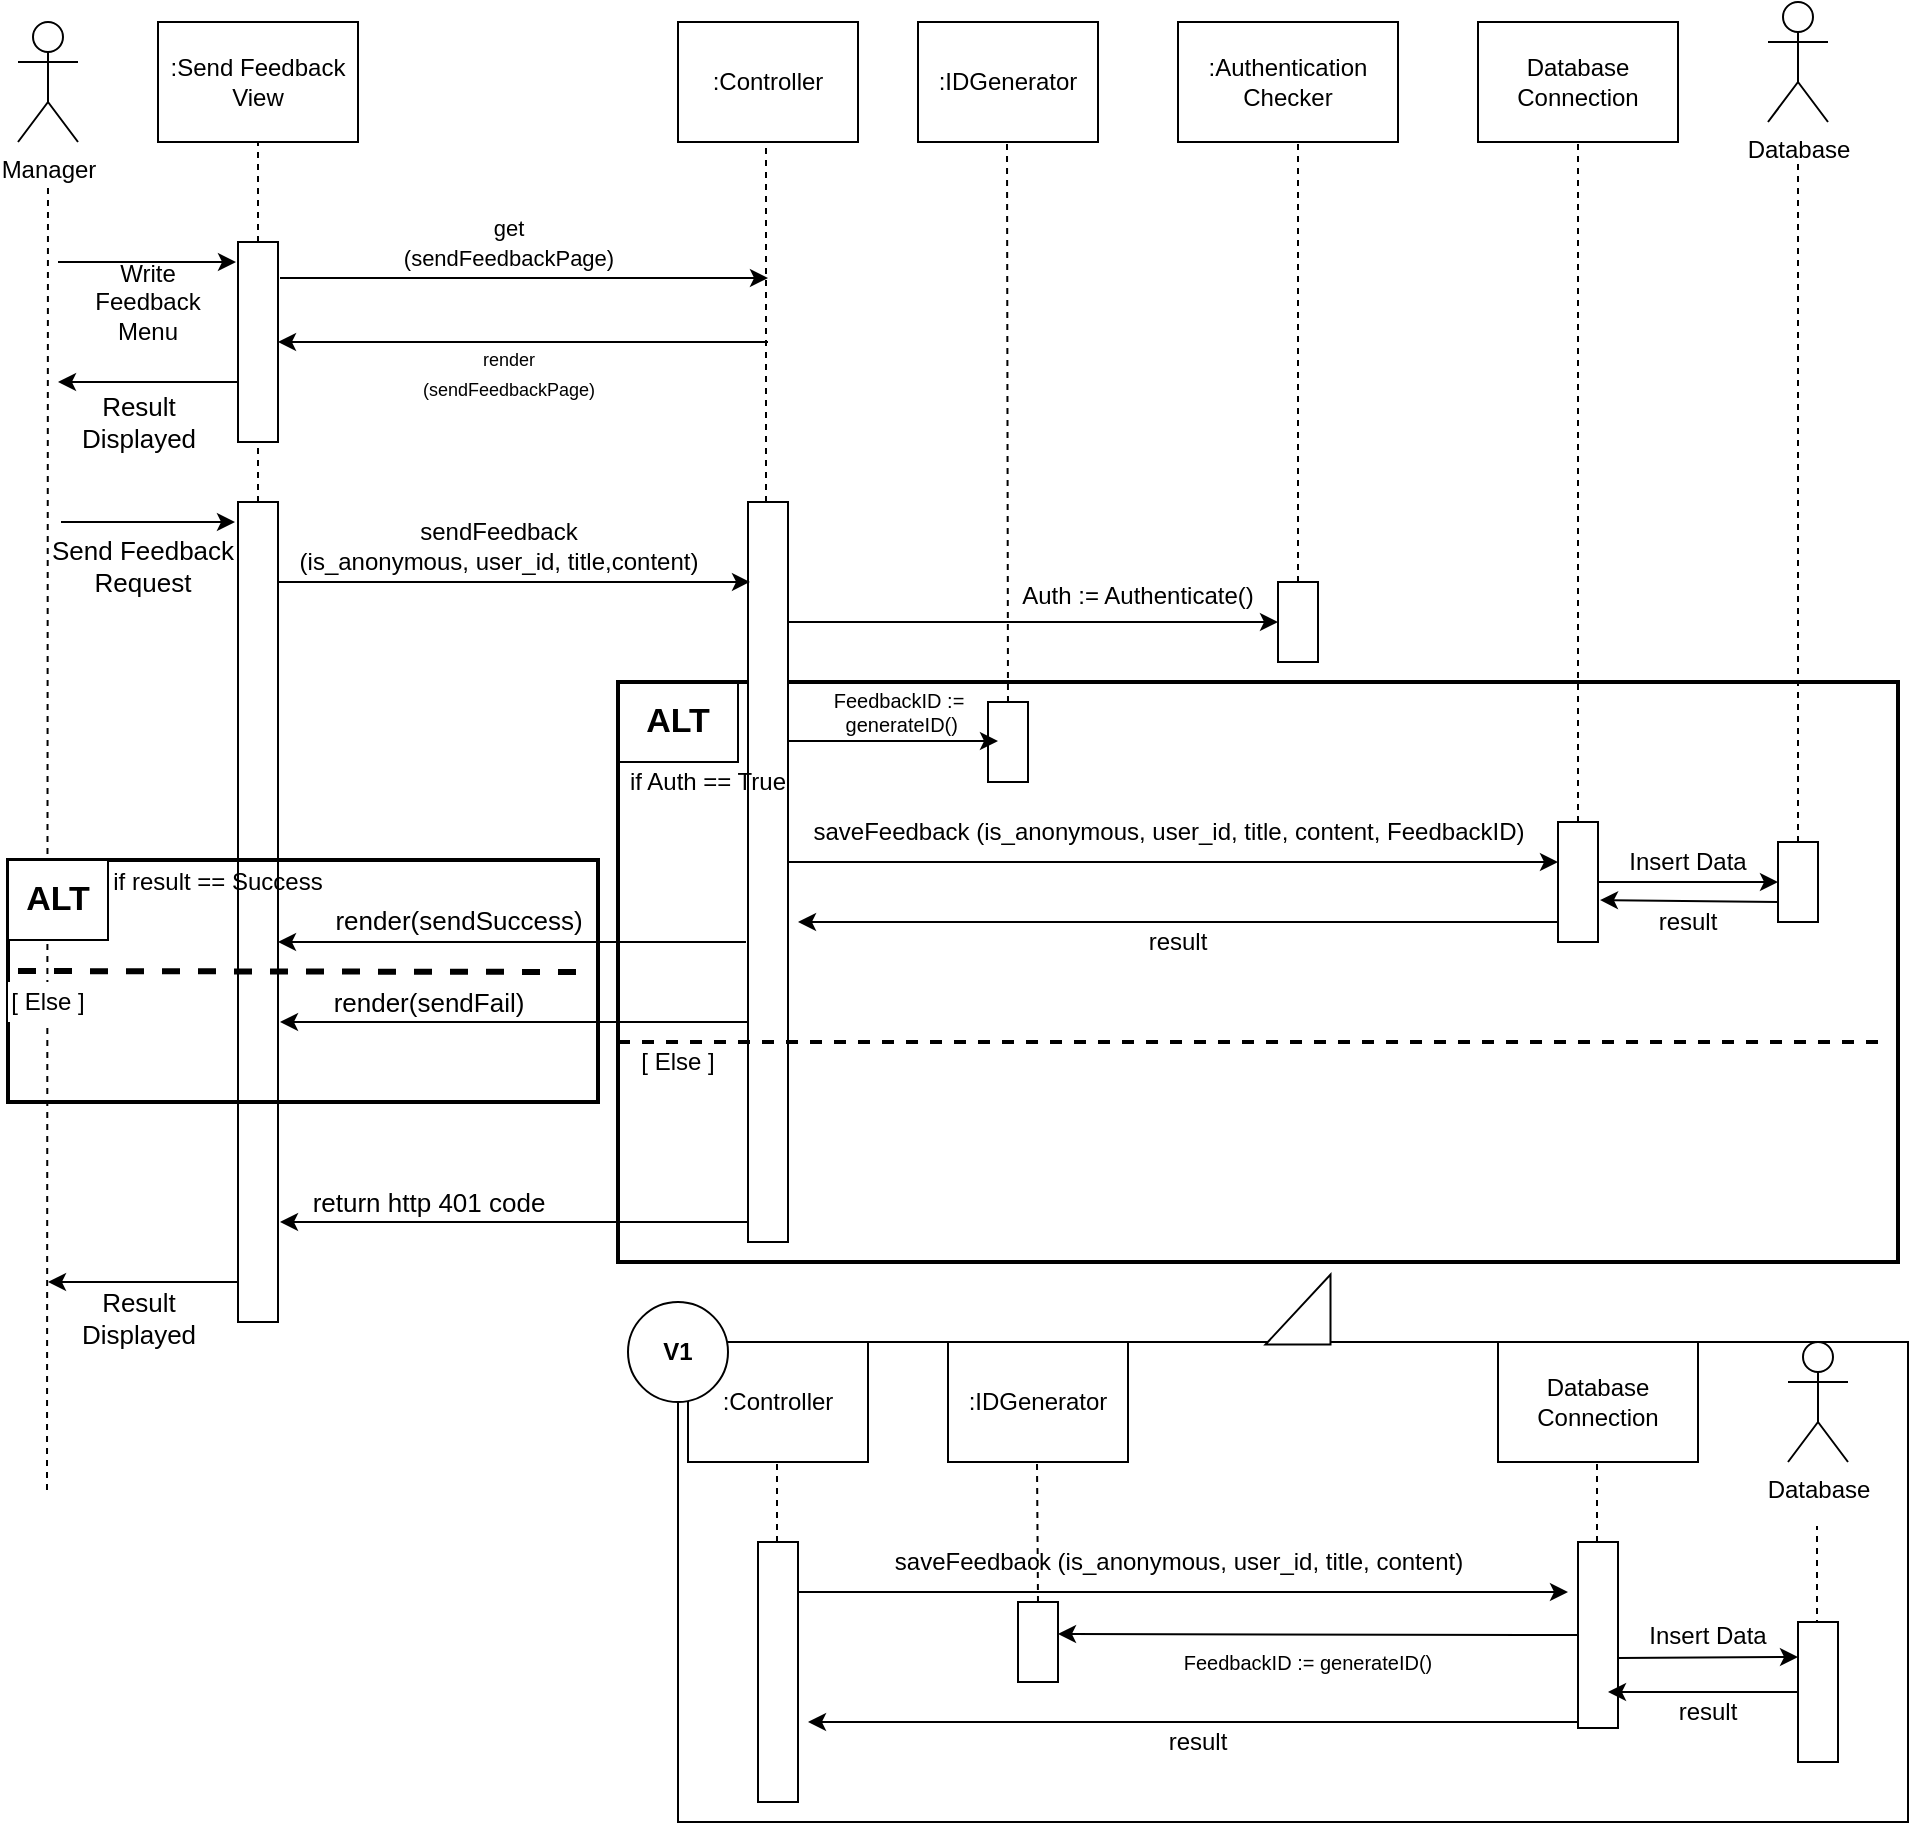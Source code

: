 <mxfile version="14.6.13" type="device"><diagram id="4oCDw5amo-QldI463L3G" name="Page-1"><mxGraphModel dx="946" dy="478" grid="1" gridSize="10" guides="1" tooltips="1" connect="1" arrows="1" fold="1" page="1" pageScale="1" pageWidth="1169" pageHeight="1654" math="0" shadow="0"><root><mxCell id="0"/><mxCell id="1" parent="0"/><mxCell id="RWIcbAzxXElQyo6UJgcU-95" value="" style="rounded=0;whiteSpace=wrap;html=1;fillColor=none;" vertex="1" parent="1"><mxGeometry x="345" y="780" width="615" height="240" as="geometry"/></mxCell><mxCell id="RWIcbAzxXElQyo6UJgcU-96" value=":Controller" style="rounded=0;whiteSpace=wrap;html=1;" vertex="1" parent="1"><mxGeometry x="350" y="780" width="90" height="60" as="geometry"/></mxCell><mxCell id="RWIcbAzxXElQyo6UJgcU-97" value="" style="verticalLabelPosition=bottom;verticalAlign=top;html=1;shape=mxgraph.basic.orthogonal_triangle;fillColor=#ffffff;rotation=-90;" vertex="1" parent="1"><mxGeometry x="637.5" y="747.5" width="35" height="32.5" as="geometry"/></mxCell><mxCell id="RWIcbAzxXElQyo6UJgcU-98" value="" style="rounded=0;whiteSpace=wrap;html=1;fontSize=10;fillColor=none;strokeWidth=2;" vertex="1" parent="1"><mxGeometry x="315" y="450" width="640" height="290" as="geometry"/></mxCell><mxCell id="RWIcbAzxXElQyo6UJgcU-99" value="Manager" style="shape=umlActor;verticalLabelPosition=bottom;verticalAlign=top;html=1;outlineConnect=0;" vertex="1" parent="1"><mxGeometry x="15" y="120" width="30" height="60" as="geometry"/></mxCell><mxCell id="RWIcbAzxXElQyo6UJgcU-100" value="" style="endArrow=none;dashed=1;html=1;" edge="1" parent="1"><mxGeometry width="50" height="50" relative="1" as="geometry"><mxPoint x="29.5" y="854" as="sourcePoint"/><mxPoint x="30" y="200" as="targetPoint"/></mxGeometry></mxCell><mxCell id="RWIcbAzxXElQyo6UJgcU-101" value=":Send Feedback&lt;br&gt;View" style="rounded=0;whiteSpace=wrap;html=1;" vertex="1" parent="1"><mxGeometry x="85" y="120" width="100" height="60" as="geometry"/></mxCell><mxCell id="RWIcbAzxXElQyo6UJgcU-102" value="" style="rounded=0;whiteSpace=wrap;html=1;" vertex="1" parent="1"><mxGeometry x="125" y="230" width="20" height="100" as="geometry"/></mxCell><mxCell id="RWIcbAzxXElQyo6UJgcU-103" value="" style="endArrow=classic;html=1;" edge="1" parent="1"><mxGeometry width="50" height="50" relative="1" as="geometry"><mxPoint x="146" y="248" as="sourcePoint"/><mxPoint x="390" y="248" as="targetPoint"/></mxGeometry></mxCell><mxCell id="RWIcbAzxXElQyo6UJgcU-104" value="&lt;font style=&quot;font-size: 11px&quot;&gt;get&lt;br&gt;(sendFeedbackPage)&lt;/font&gt;" style="text;html=1;align=center;verticalAlign=middle;resizable=0;points=[];autosize=1;strokeColor=none;" vertex="1" parent="1"><mxGeometry x="200" y="210" width="120" height="40" as="geometry"/></mxCell><mxCell id="RWIcbAzxXElQyo6UJgcU-105" value="" style="endArrow=classic;html=1;" edge="1" parent="1"><mxGeometry width="50" height="50" relative="1" as="geometry"><mxPoint x="390" y="280" as="sourcePoint"/><mxPoint x="145" y="280" as="targetPoint"/></mxGeometry></mxCell><mxCell id="RWIcbAzxXElQyo6UJgcU-106" value="&lt;font style=&quot;font-size: 9px&quot;&gt;render&lt;br&gt;(sendFeedbackPage)&lt;/font&gt;" style="text;html=1;align=center;verticalAlign=middle;resizable=0;points=[];autosize=1;strokeColor=none;" vertex="1" parent="1"><mxGeometry x="205" y="280" width="110" height="30" as="geometry"/></mxCell><mxCell id="RWIcbAzxXElQyo6UJgcU-107" value="" style="endArrow=none;dashed=1;html=1;exitX=0.5;exitY=0;exitDx=0;exitDy=0;" edge="1" parent="1" source="RWIcbAzxXElQyo6UJgcU-102"><mxGeometry width="50" height="50" relative="1" as="geometry"><mxPoint x="85" y="230" as="sourcePoint"/><mxPoint x="135" y="180" as="targetPoint"/></mxGeometry></mxCell><mxCell id="RWIcbAzxXElQyo6UJgcU-108" value="" style="endArrow=classic;html=1;" edge="1" parent="1"><mxGeometry width="50" height="50" relative="1" as="geometry"><mxPoint x="125" y="300" as="sourcePoint"/><mxPoint x="35" y="300" as="targetPoint"/></mxGeometry></mxCell><mxCell id="RWIcbAzxXElQyo6UJgcU-109" value="&lt;font style=&quot;font-size: 13px;&quot;&gt;Result&lt;br style=&quot;font-size: 13px;&quot;&gt;Displayed&lt;br style=&quot;font-size: 13px;&quot;&gt;&lt;/font&gt;" style="text;html=1;align=center;verticalAlign=middle;resizable=0;points=[];autosize=1;strokeColor=none;fontSize=13;" vertex="1" parent="1"><mxGeometry x="40" y="300" width="70" height="40" as="geometry"/></mxCell><mxCell id="RWIcbAzxXElQyo6UJgcU-110" value="" style="rounded=0;whiteSpace=wrap;html=1;" vertex="1" parent="1"><mxGeometry x="125" y="360" width="20" height="410" as="geometry"/></mxCell><mxCell id="RWIcbAzxXElQyo6UJgcU-111" value="" style="endArrow=none;dashed=1;html=1;exitX=0.5;exitY=0;exitDx=0;exitDy=0;" edge="1" parent="1" source="RWIcbAzxXElQyo6UJgcU-110"><mxGeometry width="50" height="50" relative="1" as="geometry"><mxPoint x="85" y="380" as="sourcePoint"/><mxPoint x="135" y="330" as="targetPoint"/></mxGeometry></mxCell><mxCell id="RWIcbAzxXElQyo6UJgcU-112" value="Write Feedback Menu" style="text;html=1;strokeColor=none;fillColor=none;align=center;verticalAlign=middle;whiteSpace=wrap;rounded=0;" vertex="1" parent="1"><mxGeometry x="45" y="250" width="70" height="20" as="geometry"/></mxCell><mxCell id="RWIcbAzxXElQyo6UJgcU-113" value="" style="endArrow=classic;html=1;entryX=-0.05;entryY=0.1;entryDx=0;entryDy=0;entryPerimeter=0;" edge="1" parent="1" target="RWIcbAzxXElQyo6UJgcU-102"><mxGeometry width="50" height="50" relative="1" as="geometry"><mxPoint x="35" y="240" as="sourcePoint"/><mxPoint x="85" y="190" as="targetPoint"/></mxGeometry></mxCell><mxCell id="RWIcbAzxXElQyo6UJgcU-114" value="" style="endArrow=classic;html=1;" edge="1" parent="1"><mxGeometry width="50" height="50" relative="1" as="geometry"><mxPoint x="36.5" y="370" as="sourcePoint"/><mxPoint x="123.5" y="370" as="targetPoint"/></mxGeometry></mxCell><mxCell id="RWIcbAzxXElQyo6UJgcU-115" value="&lt;font style=&quot;font-size: 13px&quot;&gt;Send Feedback&lt;br&gt;Request&lt;br style=&quot;font-size: 13px&quot;&gt;&lt;/font&gt;" style="text;html=1;align=center;verticalAlign=middle;resizable=0;points=[];autosize=1;strokeColor=none;fontSize=13;" vertex="1" parent="1"><mxGeometry x="21.5" y="372" width="110" height="40" as="geometry"/></mxCell><mxCell id="RWIcbAzxXElQyo6UJgcU-116" value=":Controller" style="rounded=0;whiteSpace=wrap;html=1;" vertex="1" parent="1"><mxGeometry x="345" y="120" width="90" height="60" as="geometry"/></mxCell><mxCell id="RWIcbAzxXElQyo6UJgcU-117" value="" style="endArrow=none;dashed=1;html=1;" edge="1" parent="1"><mxGeometry width="50" height="50" relative="1" as="geometry"><mxPoint x="389" y="360" as="sourcePoint"/><mxPoint x="389" y="180" as="targetPoint"/></mxGeometry></mxCell><mxCell id="RWIcbAzxXElQyo6UJgcU-118" value="" style="rounded=0;whiteSpace=wrap;html=1;" vertex="1" parent="1"><mxGeometry x="380" y="360" width="20" height="370" as="geometry"/></mxCell><mxCell id="RWIcbAzxXElQyo6UJgcU-119" value="" style="endArrow=classic;html=1;entryX=0.05;entryY=0.108;entryDx=0;entryDy=0;entryPerimeter=0;" edge="1" parent="1" target="RWIcbAzxXElQyo6UJgcU-118"><mxGeometry width="50" height="50" relative="1" as="geometry"><mxPoint x="145" y="400" as="sourcePoint"/><mxPoint x="195" y="350" as="targetPoint"/></mxGeometry></mxCell><mxCell id="RWIcbAzxXElQyo6UJgcU-120" value="sendFeedback&lt;br&gt;(is_anonymous, user_id, title,content)" style="text;html=1;align=center;verticalAlign=middle;resizable=0;points=[];autosize=1;strokeColor=none;fillColor=#FFFFFF;" vertex="1" parent="1"><mxGeometry x="150" y="367" width="210" height="30" as="geometry"/></mxCell><mxCell id="RWIcbAzxXElQyo6UJgcU-121" value=":IDGenerator" style="rounded=0;whiteSpace=wrap;html=1;" vertex="1" parent="1"><mxGeometry x="465" y="120" width="90" height="60" as="geometry"/></mxCell><mxCell id="RWIcbAzxXElQyo6UJgcU-122" value="" style="rounded=0;whiteSpace=wrap;html=1;" vertex="1" parent="1"><mxGeometry x="500" y="460" width="20" height="40" as="geometry"/></mxCell><mxCell id="RWIcbAzxXElQyo6UJgcU-123" value="" style="endArrow=none;dashed=1;html=1;exitX=0.5;exitY=0;exitDx=0;exitDy=0;" edge="1" parent="1" source="RWIcbAzxXElQyo6UJgcU-122"><mxGeometry width="50" height="50" relative="1" as="geometry"><mxPoint x="509.5" y="360" as="sourcePoint"/><mxPoint x="509.5" y="180" as="targetPoint"/></mxGeometry></mxCell><mxCell id="RWIcbAzxXElQyo6UJgcU-124" value="" style="endArrow=classic;html=1;" edge="1" parent="1"><mxGeometry width="50" height="50" relative="1" as="geometry"><mxPoint x="400" y="479.5" as="sourcePoint"/><mxPoint x="505" y="479.5" as="targetPoint"/></mxGeometry></mxCell><mxCell id="RWIcbAzxXElQyo6UJgcU-125" value="FeedbackID :=&lt;br&gt;&amp;nbsp;generateID()" style="text;html=1;align=center;verticalAlign=middle;resizable=0;points=[];autosize=1;strokeColor=none;fontSize=10;" vertex="1" parent="1"><mxGeometry x="415" y="450" width="80" height="30" as="geometry"/></mxCell><mxCell id="RWIcbAzxXElQyo6UJgcU-126" value=":Authentication&lt;br&gt;Checker" style="rounded=0;whiteSpace=wrap;html=1;" vertex="1" parent="1"><mxGeometry x="595" y="120" width="110" height="60" as="geometry"/></mxCell><mxCell id="RWIcbAzxXElQyo6UJgcU-127" value="" style="endArrow=none;dashed=1;html=1;exitX=0.5;exitY=0;exitDx=0;exitDy=0;" edge="1" parent="1" source="RWIcbAzxXElQyo6UJgcU-128"><mxGeometry width="50" height="50" relative="1" as="geometry"><mxPoint x="655.5" y="380" as="sourcePoint"/><mxPoint x="655" y="180" as="targetPoint"/></mxGeometry></mxCell><mxCell id="RWIcbAzxXElQyo6UJgcU-128" value="" style="rounded=0;whiteSpace=wrap;html=1;" vertex="1" parent="1"><mxGeometry x="645" y="400" width="20" height="40" as="geometry"/></mxCell><mxCell id="RWIcbAzxXElQyo6UJgcU-129" value="" style="endArrow=classic;html=1;" edge="1" parent="1"><mxGeometry width="50" height="50" relative="1" as="geometry"><mxPoint x="400" y="420" as="sourcePoint"/><mxPoint x="645" y="420" as="targetPoint"/></mxGeometry></mxCell><mxCell id="RWIcbAzxXElQyo6UJgcU-130" value="Auth := Authenticate()" style="text;html=1;strokeColor=none;fillColor=none;align=center;verticalAlign=middle;whiteSpace=wrap;rounded=0;" vertex="1" parent="1"><mxGeometry x="495" y="397" width="160" height="20" as="geometry"/></mxCell><mxCell id="RWIcbAzxXElQyo6UJgcU-131" value="&lt;span style=&quot;font-size: 17px&quot;&gt;&lt;b&gt;ALT&lt;/b&gt;&lt;/span&gt;" style="rounded=0;whiteSpace=wrap;html=1;fontSize=10;fillColor=none;" vertex="1" parent="1"><mxGeometry x="315" y="450" width="60" height="40" as="geometry"/></mxCell><mxCell id="RWIcbAzxXElQyo6UJgcU-132" value="if Auth == True" style="text;html=1;strokeColor=none;align=center;verticalAlign=middle;whiteSpace=wrap;rounded=0;" vertex="1" parent="1"><mxGeometry x="295" y="490" width="130" height="20" as="geometry"/></mxCell><mxCell id="RWIcbAzxXElQyo6UJgcU-133" value="Database" style="shape=umlActor;verticalLabelPosition=bottom;verticalAlign=top;html=1;outlineConnect=0;" vertex="1" parent="1"><mxGeometry x="890" y="110" width="30" height="60" as="geometry"/></mxCell><mxCell id="RWIcbAzxXElQyo6UJgcU-134" value="Database&lt;br&gt;Connection" style="rounded=0;whiteSpace=wrap;html=1;" vertex="1" parent="1"><mxGeometry x="745" y="120" width="100" height="60" as="geometry"/></mxCell><mxCell id="RWIcbAzxXElQyo6UJgcU-135" value="" style="endArrow=none;dashed=1;html=1;fontSize=10;exitX=0.5;exitY=0;exitDx=0;exitDy=0;" edge="1" parent="1" source="RWIcbAzxXElQyo6UJgcU-136"><mxGeometry width="50" height="50" relative="1" as="geometry"><mxPoint x="795" y="530" as="sourcePoint"/><mxPoint x="795" y="180" as="targetPoint"/></mxGeometry></mxCell><mxCell id="RWIcbAzxXElQyo6UJgcU-136" value="" style="rounded=0;whiteSpace=wrap;html=1;fontSize=10;fillColor=none;" vertex="1" parent="1"><mxGeometry x="785" y="520" width="20" height="60" as="geometry"/></mxCell><mxCell id="RWIcbAzxXElQyo6UJgcU-137" value="" style="endArrow=classic;html=1;fontSize=10;" edge="1" parent="1"><mxGeometry width="50" height="50" relative="1" as="geometry"><mxPoint x="400" y="540" as="sourcePoint"/><mxPoint x="785" y="540" as="targetPoint"/></mxGeometry></mxCell><mxCell id="RWIcbAzxXElQyo6UJgcU-138" value="saveFeedback (is_anonymous, user_id, title, content, FeedbackID)" style="text;html=1;align=center;verticalAlign=middle;resizable=0;points=[];autosize=1;strokeColor=none;" vertex="1" parent="1"><mxGeometry x="405" y="515" width="370" height="20" as="geometry"/></mxCell><mxCell id="RWIcbAzxXElQyo6UJgcU-139" value="" style="rounded=0;whiteSpace=wrap;html=1;" vertex="1" parent="1"><mxGeometry x="895" y="530" width="20" height="40" as="geometry"/></mxCell><mxCell id="RWIcbAzxXElQyo6UJgcU-140" value="" style="endArrow=classic;html=1;strokeWidth=1;entryX=0;entryY=0.5;entryDx=0;entryDy=0;exitX=1;exitY=0.5;exitDx=0;exitDy=0;" edge="1" parent="1" source="RWIcbAzxXElQyo6UJgcU-136" target="RWIcbAzxXElQyo6UJgcU-139"><mxGeometry width="50" height="50" relative="1" as="geometry"><mxPoint x="805" y="544.5" as="sourcePoint"/><mxPoint x="885" y="544.5" as="targetPoint"/></mxGeometry></mxCell><mxCell id="RWIcbAzxXElQyo6UJgcU-141" value="Insert Data" style="text;html=1;strokeColor=none;fillColor=none;align=center;verticalAlign=middle;whiteSpace=wrap;rounded=0;" vertex="1" parent="1"><mxGeometry x="810" y="530" width="80" height="20" as="geometry"/></mxCell><mxCell id="RWIcbAzxXElQyo6UJgcU-142" value="" style="endArrow=classic;html=1;strokeWidth=1;exitX=0;exitY=0.75;exitDx=0;exitDy=0;entryX=1.05;entryY=0.65;entryDx=0;entryDy=0;entryPerimeter=0;" edge="1" parent="1" source="RWIcbAzxXElQyo6UJgcU-139" target="RWIcbAzxXElQyo6UJgcU-136"><mxGeometry width="50" height="50" relative="1" as="geometry"><mxPoint x="890" y="560" as="sourcePoint"/><mxPoint x="810" y="560" as="targetPoint"/></mxGeometry></mxCell><mxCell id="RWIcbAzxXElQyo6UJgcU-143" value="result" style="text;html=1;strokeColor=none;fillColor=none;align=center;verticalAlign=middle;whiteSpace=wrap;rounded=0;" vertex="1" parent="1"><mxGeometry x="810" y="560" width="80" height="20" as="geometry"/></mxCell><mxCell id="RWIcbAzxXElQyo6UJgcU-144" value="" style="endArrow=none;dashed=1;html=1;fontSize=10;exitX=0.5;exitY=0;exitDx=0;exitDy=0;" edge="1" parent="1" source="RWIcbAzxXElQyo6UJgcU-139"><mxGeometry width="50" height="50" relative="1" as="geometry"><mxPoint x="855" y="410" as="sourcePoint"/><mxPoint x="905" y="190" as="targetPoint"/></mxGeometry></mxCell><mxCell id="RWIcbAzxXElQyo6UJgcU-145" style="edgeStyle=orthogonalEdgeStyle;rounded=0;orthogonalLoop=1;jettySize=auto;html=1;exitX=0.5;exitY=1;exitDx=0;exitDy=0;fontSize=10;" edge="1" parent="1" source="RWIcbAzxXElQyo6UJgcU-98" target="RWIcbAzxXElQyo6UJgcU-98"><mxGeometry relative="1" as="geometry"/></mxCell><mxCell id="RWIcbAzxXElQyo6UJgcU-146" value="" style="endArrow=classic;html=1;fontSize=10;" edge="1" parent="1"><mxGeometry width="50" height="50" relative="1" as="geometry"><mxPoint x="785" y="570" as="sourcePoint"/><mxPoint x="405" y="570" as="targetPoint"/></mxGeometry></mxCell><mxCell id="RWIcbAzxXElQyo6UJgcU-147" value="result" style="text;html=1;strokeColor=none;fillColor=none;align=center;verticalAlign=middle;whiteSpace=wrap;rounded=0;" vertex="1" parent="1"><mxGeometry x="555" y="570" width="80" height="20" as="geometry"/></mxCell><mxCell id="RWIcbAzxXElQyo6UJgcU-148" value="" style="rounded=0;whiteSpace=wrap;html=1;strokeWidth=2;gradientColor=none;fillColor=none;" vertex="1" parent="1"><mxGeometry x="10" y="539" width="295" height="121" as="geometry"/></mxCell><mxCell id="RWIcbAzxXElQyo6UJgcU-149" value="" style="endArrow=none;dashed=1;html=1;strokeWidth=3;" edge="1" parent="1"><mxGeometry width="50" height="50" relative="1" as="geometry"><mxPoint x="15" y="594.5" as="sourcePoint"/><mxPoint x="300" y="595" as="targetPoint"/></mxGeometry></mxCell><mxCell id="RWIcbAzxXElQyo6UJgcU-150" value="&lt;font style=&quot;font-size: 13px&quot;&gt;render(sendSuccess)&lt;/font&gt;" style="text;html=1;align=center;verticalAlign=middle;resizable=0;points=[];autosize=1;strokeColor=none;fontSize=13;" vertex="1" parent="1"><mxGeometry x="165" y="559" width="140" height="20" as="geometry"/></mxCell><mxCell id="RWIcbAzxXElQyo6UJgcU-151" value="" style="endArrow=classic;html=1;" edge="1" parent="1"><mxGeometry width="50" height="50" relative="1" as="geometry"><mxPoint x="379" y="580" as="sourcePoint"/><mxPoint x="145" y="580" as="targetPoint"/><Array as="points"/></mxGeometry></mxCell><mxCell id="RWIcbAzxXElQyo6UJgcU-152" value="&lt;font style=&quot;font-size: 13px&quot;&gt;render(sendFail)&lt;/font&gt;" style="text;html=1;align=center;verticalAlign=middle;resizable=0;points=[];autosize=1;strokeColor=none;fontSize=13;" vertex="1" parent="1"><mxGeometry x="165" y="600" width="110" height="20" as="geometry"/></mxCell><mxCell id="RWIcbAzxXElQyo6UJgcU-153" value="&lt;span style=&quot;font-size: 17px&quot;&gt;&lt;b&gt;ALT&lt;/b&gt;&lt;/span&gt;" style="rounded=0;whiteSpace=wrap;html=1;" vertex="1" parent="1"><mxGeometry x="10" y="539" width="50" height="40" as="geometry"/></mxCell><mxCell id="RWIcbAzxXElQyo6UJgcU-154" value="&lt;font style=&quot;font-size: 13px;&quot;&gt;Result&lt;br style=&quot;font-size: 13px;&quot;&gt;Displayed&lt;br style=&quot;font-size: 13px;&quot;&gt;&lt;/font&gt;" style="text;html=1;align=center;verticalAlign=middle;resizable=0;points=[];autosize=1;strokeColor=none;fontSize=13;" vertex="1" parent="1"><mxGeometry x="40" y="747.5" width="70" height="40" as="geometry"/></mxCell><mxCell id="RWIcbAzxXElQyo6UJgcU-155" value="" style="endArrow=classic;html=1;" edge="1" parent="1"><mxGeometry width="50" height="50" relative="1" as="geometry"><mxPoint x="125" y="750" as="sourcePoint"/><mxPoint x="30" y="750" as="targetPoint"/></mxGeometry></mxCell><mxCell id="RWIcbAzxXElQyo6UJgcU-156" value="[ Else ]" style="text;html=1;strokeColor=none;align=center;verticalAlign=middle;whiteSpace=wrap;rounded=0;fillColor=#ffffff;" vertex="1" parent="1"><mxGeometry x="10" y="600" width="40" height="20" as="geometry"/></mxCell><mxCell id="RWIcbAzxXElQyo6UJgcU-157" value="if result == Success" style="text;html=1;strokeColor=none;align=center;verticalAlign=middle;whiteSpace=wrap;rounded=0;" vertex="1" parent="1"><mxGeometry x="50" y="540" width="130" height="20" as="geometry"/></mxCell><mxCell id="RWIcbAzxXElQyo6UJgcU-158" value="&lt;b&gt;V1&lt;/b&gt;" style="ellipse;whiteSpace=wrap;html=1;" vertex="1" parent="1"><mxGeometry x="320" y="760" width="50" height="50" as="geometry"/></mxCell><mxCell id="RWIcbAzxXElQyo6UJgcU-159" value="" style="endArrow=none;dashed=1;html=1;" edge="1" parent="1"><mxGeometry width="50" height="50" relative="1" as="geometry"><mxPoint x="394.5" y="880" as="sourcePoint"/><mxPoint x="394.5" y="840" as="targetPoint"/></mxGeometry></mxCell><mxCell id="RWIcbAzxXElQyo6UJgcU-160" value="Database" style="shape=umlActor;verticalLabelPosition=bottom;verticalAlign=top;html=1;outlineConnect=0;" vertex="1" parent="1"><mxGeometry x="900" y="780" width="30" height="60" as="geometry"/></mxCell><mxCell id="RWIcbAzxXElQyo6UJgcU-161" value="Database&lt;br&gt;Connection" style="rounded=0;whiteSpace=wrap;html=1;" vertex="1" parent="1"><mxGeometry x="755" y="780" width="100" height="60" as="geometry"/></mxCell><mxCell id="RWIcbAzxXElQyo6UJgcU-162" value="" style="endArrow=none;dashed=1;html=1;" edge="1" parent="1"><mxGeometry width="50" height="50" relative="1" as="geometry"><mxPoint x="804.5" y="880" as="sourcePoint"/><mxPoint x="804.5" y="840" as="targetPoint"/></mxGeometry></mxCell><mxCell id="RWIcbAzxXElQyo6UJgcU-163" value="" style="rounded=0;whiteSpace=wrap;html=1;fillColor=#ffffff;" vertex="1" parent="1"><mxGeometry x="385" y="880" width="20" height="130" as="geometry"/></mxCell><mxCell id="RWIcbAzxXElQyo6UJgcU-164" value="" style="rounded=0;whiteSpace=wrap;html=1;fillColor=#ffffff;" vertex="1" parent="1"><mxGeometry x="795" y="880" width="20" height="93" as="geometry"/></mxCell><mxCell id="RWIcbAzxXElQyo6UJgcU-165" value="" style="endArrow=classic;html=1;fontSize=10;" edge="1" parent="1"><mxGeometry width="50" height="50" relative="1" as="geometry"><mxPoint x="405" y="905" as="sourcePoint"/><mxPoint x="790" y="905" as="targetPoint"/></mxGeometry></mxCell><mxCell id="RWIcbAzxXElQyo6UJgcU-166" value="saveFeedback (is_anonymous, user_id, title, content)" style="text;html=1;align=center;verticalAlign=middle;resizable=0;points=[];autosize=1;strokeColor=none;" vertex="1" parent="1"><mxGeometry x="445" y="880" width="300" height="20" as="geometry"/></mxCell><mxCell id="RWIcbAzxXElQyo6UJgcU-167" value=":IDGenerator" style="rounded=0;whiteSpace=wrap;html=1;" vertex="1" parent="1"><mxGeometry x="480" y="780" width="90" height="60" as="geometry"/></mxCell><mxCell id="RWIcbAzxXElQyo6UJgcU-168" value="" style="endArrow=none;dashed=1;html=1;exitX=0.5;exitY=0;exitDx=0;exitDy=0;" edge="1" parent="1" source="RWIcbAzxXElQyo6UJgcU-169"><mxGeometry width="50" height="50" relative="1" as="geometry"><mxPoint x="524.5" y="890" as="sourcePoint"/><mxPoint x="524.5" y="840" as="targetPoint"/></mxGeometry></mxCell><mxCell id="RWIcbAzxXElQyo6UJgcU-169" value="" style="rounded=0;whiteSpace=wrap;html=1;fillColor=#ffffff;" vertex="1" parent="1"><mxGeometry x="515" y="910" width="20" height="40" as="geometry"/></mxCell><mxCell id="RWIcbAzxXElQyo6UJgcU-170" value="" style="endArrow=classic;html=1;exitX=0;exitY=0.5;exitDx=0;exitDy=0;" edge="1" parent="1" source="RWIcbAzxXElQyo6UJgcU-164"><mxGeometry width="50" height="50" relative="1" as="geometry"><mxPoint x="790" y="926" as="sourcePoint"/><mxPoint x="535" y="926" as="targetPoint"/></mxGeometry></mxCell><mxCell id="RWIcbAzxXElQyo6UJgcU-171" value="&lt;span style=&quot;font-size: 10px&quot;&gt;FeedbackID :=&lt;/span&gt;&lt;span style=&quot;font-size: 10px&quot;&gt;&amp;nbsp;generateID()&lt;/span&gt;" style="text;html=1;strokeColor=none;fillColor=none;align=center;verticalAlign=middle;whiteSpace=wrap;rounded=0;" vertex="1" parent="1"><mxGeometry x="580" y="930" width="160" height="20" as="geometry"/></mxCell><mxCell id="RWIcbAzxXElQyo6UJgcU-172" value="" style="endArrow=none;dashed=1;html=1;" edge="1" parent="1"><mxGeometry width="50" height="50" relative="1" as="geometry"><mxPoint x="914.5" y="922" as="sourcePoint"/><mxPoint x="914.5" y="872" as="targetPoint"/></mxGeometry></mxCell><mxCell id="RWIcbAzxXElQyo6UJgcU-173" value="" style="rounded=0;whiteSpace=wrap;html=1;fillColor=#ffffff;" vertex="1" parent="1"><mxGeometry x="905" y="920" width="20" height="70" as="geometry"/></mxCell><mxCell id="RWIcbAzxXElQyo6UJgcU-174" value="" style="endArrow=classic;html=1;entryX=0;entryY=0.25;entryDx=0;entryDy=0;" edge="1" parent="1" target="RWIcbAzxXElQyo6UJgcU-173"><mxGeometry width="50" height="50" relative="1" as="geometry"><mxPoint x="815" y="938" as="sourcePoint"/><mxPoint x="895" y="939.5" as="targetPoint"/></mxGeometry></mxCell><mxCell id="RWIcbAzxXElQyo6UJgcU-175" value="Insert Data" style="text;html=1;strokeColor=none;fillColor=none;align=center;verticalAlign=middle;whiteSpace=wrap;rounded=0;" vertex="1" parent="1"><mxGeometry x="820" y="916.5" width="80" height="20" as="geometry"/></mxCell><mxCell id="RWIcbAzxXElQyo6UJgcU-176" value="" style="endArrow=classic;html=1;exitX=0;exitY=0.5;exitDx=0;exitDy=0;" edge="1" parent="1" source="RWIcbAzxXElQyo6UJgcU-173"><mxGeometry width="50" height="50" relative="1" as="geometry"><mxPoint x="895" y="950" as="sourcePoint"/><mxPoint x="810" y="955" as="targetPoint"/></mxGeometry></mxCell><mxCell id="RWIcbAzxXElQyo6UJgcU-177" value="result" style="text;html=1;strokeColor=none;fillColor=none;align=center;verticalAlign=middle;whiteSpace=wrap;rounded=0;" vertex="1" parent="1"><mxGeometry x="820" y="955" width="80" height="20" as="geometry"/></mxCell><mxCell id="RWIcbAzxXElQyo6UJgcU-178" value="" style="endArrow=classic;html=1;fontSize=10;" edge="1" parent="1"><mxGeometry width="50" height="50" relative="1" as="geometry"><mxPoint x="795" y="970" as="sourcePoint"/><mxPoint x="410" y="970" as="targetPoint"/></mxGeometry></mxCell><mxCell id="RWIcbAzxXElQyo6UJgcU-179" value="result" style="text;html=1;strokeColor=none;fillColor=none;align=center;verticalAlign=middle;whiteSpace=wrap;rounded=0;" vertex="1" parent="1"><mxGeometry x="565" y="970" width="80" height="20" as="geometry"/></mxCell><mxCell id="RWIcbAzxXElQyo6UJgcU-180" value="" style="endArrow=none;dashed=1;html=1;strokeWidth=2;" edge="1" parent="1"><mxGeometry width="50" height="50" relative="1" as="geometry"><mxPoint x="315" y="630" as="sourcePoint"/><mxPoint x="950" y="630" as="targetPoint"/></mxGeometry></mxCell><mxCell id="RWIcbAzxXElQyo6UJgcU-181" value="[ Else ]" style="text;html=1;strokeColor=none;align=center;verticalAlign=middle;whiteSpace=wrap;rounded=0;" vertex="1" parent="1"><mxGeometry x="305" y="630" width="80" height="20" as="geometry"/></mxCell><mxCell id="RWIcbAzxXElQyo6UJgcU-182" value="" style="endArrow=classic;html=1;" edge="1" parent="1"><mxGeometry width="50" height="50" relative="1" as="geometry"><mxPoint x="380" y="620" as="sourcePoint"/><mxPoint x="146" y="620" as="targetPoint"/><Array as="points"/></mxGeometry></mxCell><mxCell id="RWIcbAzxXElQyo6UJgcU-183" value="&lt;font style=&quot;font-size: 13px&quot;&gt;return http 401 code&lt;/font&gt;" style="text;html=1;align=center;verticalAlign=middle;resizable=0;points=[];autosize=1;strokeColor=none;fontSize=13;" vertex="1" parent="1"><mxGeometry x="155" y="700" width="130" height="20" as="geometry"/></mxCell><mxCell id="RWIcbAzxXElQyo6UJgcU-184" value="" style="endArrow=classic;html=1;" edge="1" parent="1"><mxGeometry width="50" height="50" relative="1" as="geometry"><mxPoint x="380" y="720" as="sourcePoint"/><mxPoint x="146" y="720" as="targetPoint"/><Array as="points"/></mxGeometry></mxCell></root></mxGraphModel></diagram></mxfile>